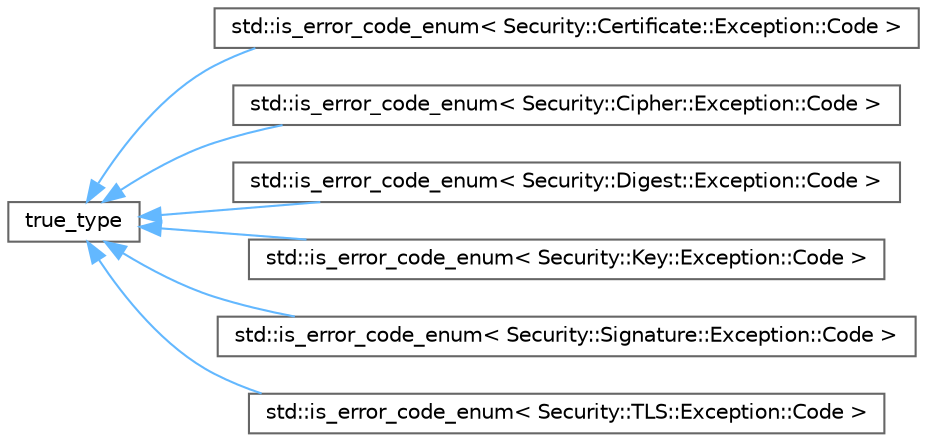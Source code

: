 digraph "Graphical Class Hierarchy"
{
 // LATEX_PDF_SIZE
  bgcolor="transparent";
  edge [fontname=Helvetica,fontsize=10,labelfontname=Helvetica,labelfontsize=10];
  node [fontname=Helvetica,fontsize=10,shape=box,height=0.2,width=0.4];
  rankdir="LR";
  Node0 [label="true_type",height=0.2,width=0.4,color="grey40", fillcolor="white", style="filled",URL="$d6/ddf/classtrue__type.html",tooltip=" "];
  Node0 -> Node1 [dir="back",color="steelblue1",style="solid"];
  Node1 [label="std::is_error_code_enum\< Security::Certificate::Exception::Code \>",height=0.2,width=0.4,color="grey40", fillcolor="white", style="filled",URL="$dd/d10/structstd_1_1is__error__code__enum_3_01Security_1_1Certificate_1_1Exception_1_1Code_01_4.html",tooltip=" "];
  Node0 -> Node2 [dir="back",color="steelblue1",style="solid"];
  Node2 [label="std::is_error_code_enum\< Security::Cipher::Exception::Code \>",height=0.2,width=0.4,color="grey40", fillcolor="white", style="filled",URL="$d0/d5c/structstd_1_1is__error__code__enum_3_01Security_1_1Cipher_1_1Exception_1_1Code_01_4.html",tooltip=" "];
  Node0 -> Node3 [dir="back",color="steelblue1",style="solid"];
  Node3 [label="std::is_error_code_enum\< Security::Digest::Exception::Code \>",height=0.2,width=0.4,color="grey40", fillcolor="white", style="filled",URL="$d8/d9a/structstd_1_1is__error__code__enum_3_01Security_1_1Digest_1_1Exception_1_1Code_01_4.html",tooltip=" "];
  Node0 -> Node4 [dir="back",color="steelblue1",style="solid"];
  Node4 [label="std::is_error_code_enum\< Security::Key::Exception::Code \>",height=0.2,width=0.4,color="grey40", fillcolor="white", style="filled",URL="$d1/ddc/structstd_1_1is__error__code__enum_3_01Security_1_1Key_1_1Exception_1_1Code_01_4.html",tooltip=" "];
  Node0 -> Node5 [dir="back",color="steelblue1",style="solid"];
  Node5 [label="std::is_error_code_enum\< Security::Signature::Exception::Code \>",height=0.2,width=0.4,color="grey40", fillcolor="white", style="filled",URL="$d0/d76/structstd_1_1is__error__code__enum_3_01Security_1_1Signature_1_1Exception_1_1Code_01_4.html",tooltip=" "];
  Node0 -> Node6 [dir="back",color="steelblue1",style="solid"];
  Node6 [label="std::is_error_code_enum\< Security::TLS::Exception::Code \>",height=0.2,width=0.4,color="grey40", fillcolor="white", style="filled",URL="$d4/def/structstd_1_1is__error__code__enum_3_01Security_1_1TLS_1_1Exception_1_1Code_01_4.html",tooltip=" "];
}

